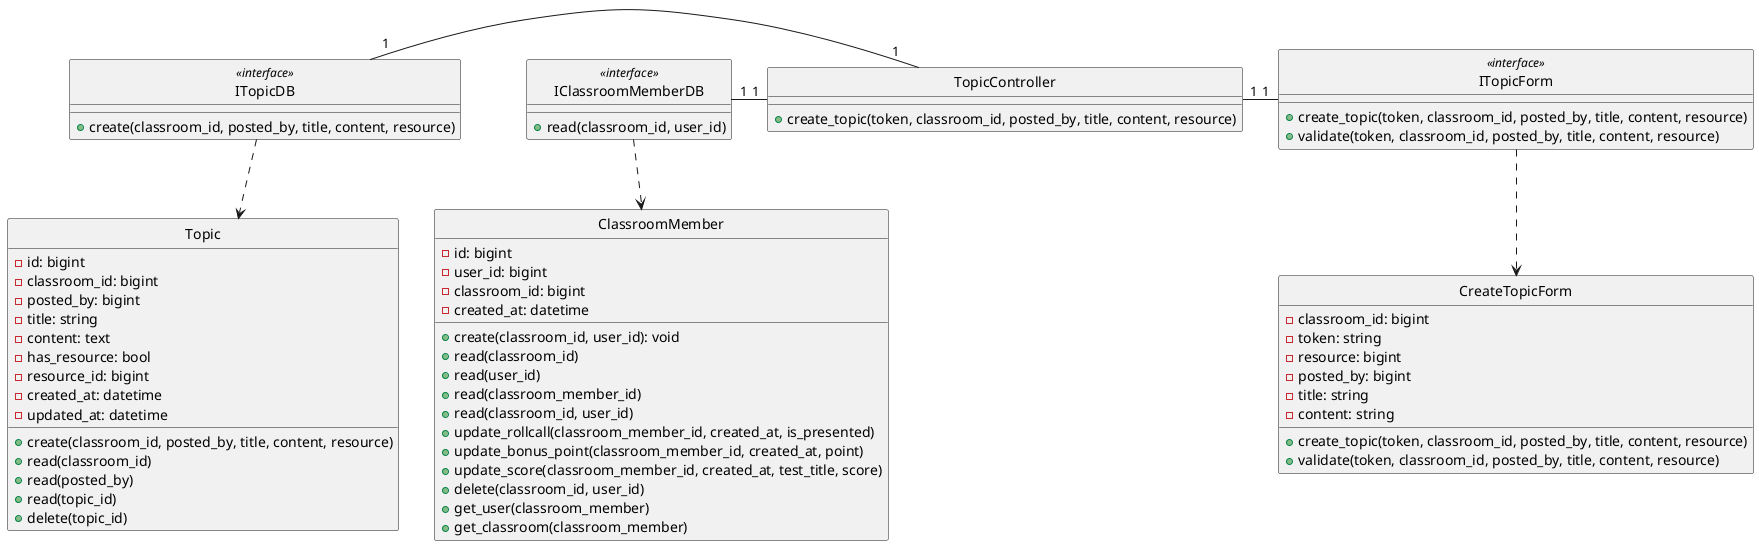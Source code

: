 @startuml createTopic

class CreateTopicForm {
    - classroom_id: bigint
    - token: string
    - resource: bigint
    - posted_by: bigint
    - title: string
    - content: string

    + create_topic(token, classroom_id, posted_by, title, content, resource)
    + validate(token, classroom_id, posted_by, title, content, resource)
}

class ITopicForm <<interface>> {
    + create_topic(token, classroom_id, posted_by, title, content, resource)
    + validate(token, classroom_id, posted_by, title, content, resource)
}

class TopicController {
    + create_topic(token, classroom_id, posted_by, title, content, resource) 
}

class ClassroomMember {
    - id: bigint
    - user_id: bigint
    - classroom_id: bigint
    - created_at: datetime

    + create(classroom_id, user_id): void
    + read(classroom_id)
    + read(user_id)
    + read(classroom_member_id)
    + read(classroom_id, user_id)
    + update_rollcall(classroom_member_id, created_at, is_presented)
    + update_bonus_point(classroom_member_id, created_at, point)
    + update_score(classroom_member_id, created_at, test_title, score)
    + delete(classroom_id, user_id)
    + get_user(classroom_member)
    + get_classroom(classroom_member)
}

class IClassroomMemberDB <<interface>> {
    + read(classroom_id, user_id)
}


class Topic {
    - id: bigint
    - classroom_id: bigint
    - posted_by: bigint
    - title: string
    - content: text
    - has_resource: bool
    - resource_id: bigint
    - created_at: datetime
    - updated_at: datetime

    + create(classroom_id, posted_by, title, content, resource)
    + read(classroom_id)
    + read(posted_by)
    + read(topic_id)
    + delete(topic_id)
}

class ITopicDB <<interface>> {
    + create(classroom_id, posted_by, title, content, resource)
}

hide CreateTopicForm circle
hide ITopicForm <<interface>> circle
hide TopicController circle
hide IClassroomMemberDB <<interface>> circle
hide ClassroomMember circle
hide ITopicDB <<interface>> circle
hide Topic circle 


ITopicForm .down.> CreateTopicForm
IClassroomMemberDB .down.> ClassroomMember
ITopicDB .down.> Topic
ITopicForm "1"-left-"1" TopicController
TopicController "1"-left-"1" IClassroomMemberDB
TopicController "1"-left-"1" ITopicDB


@enduml

